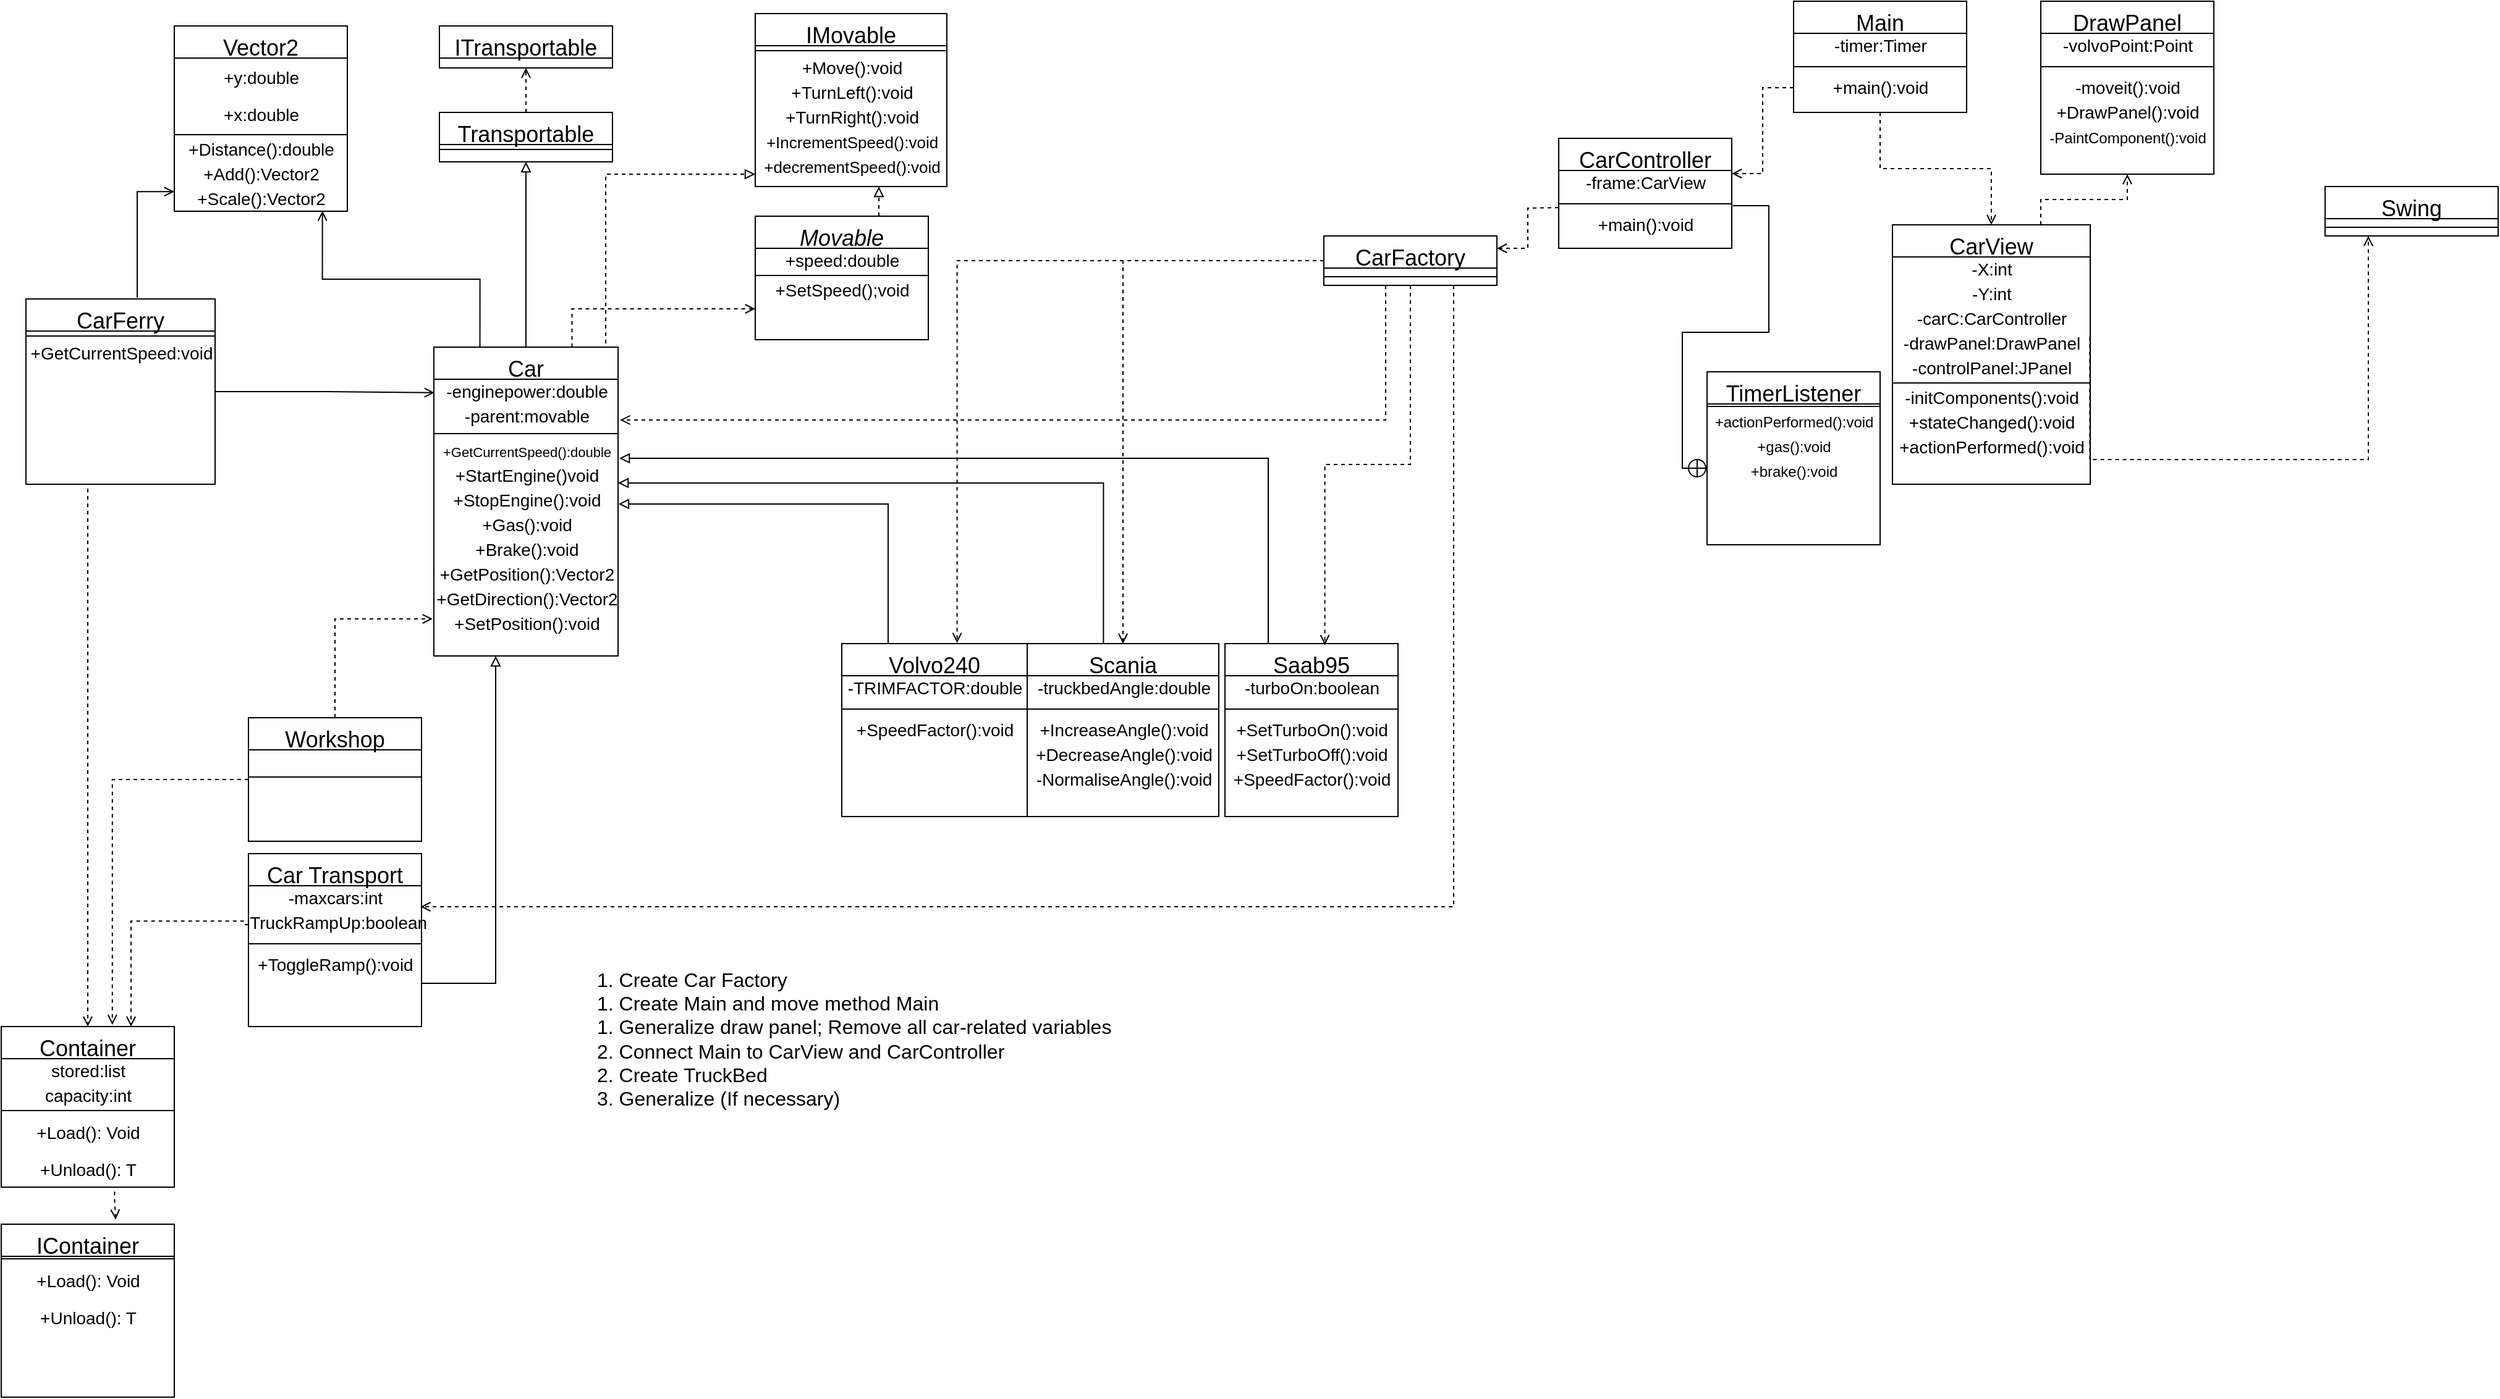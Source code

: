 <mxfile version="12.7.4" type="device"><diagram id="C5RBs43oDa-KdzZeNtuy" name="Page-1"><mxGraphModel dx="754" dy="358" grid="1" gridSize="10" guides="1" tooltips="1" connect="1" arrows="1" fold="1" page="1" pageScale="1" pageWidth="3300" pageHeight="4681" math="0" shadow="0"><root><mxCell id="WIyWlLk6GJQsqaUBKTNV-0"/><mxCell id="WIyWlLk6GJQsqaUBKTNV-1" parent="WIyWlLk6GJQsqaUBKTNV-0"/><mxCell id="zkfFHV4jXpPFQw0GAbJ--0" value="Movable" style="swimlane;fontStyle=2;align=center;verticalAlign=top;childLayout=stackLayout;horizontal=1;startSize=26;horizontalStack=0;resizeParent=1;resizeLast=0;collapsible=1;marginBottom=0;rounded=0;shadow=0;strokeWidth=1;fontSize=18;" parent="WIyWlLk6GJQsqaUBKTNV-1" vertex="1"><mxGeometry x="610" y="184" width="140" height="100" as="geometry"><mxRectangle x="230" y="140" width="160" height="26" as="alternateBounds"/></mxGeometry></mxCell><mxCell id="vnMeJ6JsLsxlOaiH42n4-138" value="+speed:double" style="text;html=1;align=center;verticalAlign=middle;resizable=0;points=[];autosize=1;fontSize=14;" parent="zkfFHV4jXpPFQw0GAbJ--0" vertex="1"><mxGeometry y="26" width="140" height="20" as="geometry"/></mxCell><mxCell id="zkfFHV4jXpPFQw0GAbJ--4" value="" style="line;html=1;strokeWidth=1;align=left;verticalAlign=middle;spacingTop=-1;spacingLeft=3;spacingRight=3;rotatable=0;labelPosition=right;points=[];portConstraint=eastwest;fontSize=18;" parent="zkfFHV4jXpPFQw0GAbJ--0" vertex="1"><mxGeometry y="46" width="140" height="4" as="geometry"/></mxCell><mxCell id="vnMeJ6JsLsxlOaiH42n4-137" value="+SetSpeed();void" style="text;html=1;align=center;verticalAlign=middle;resizable=0;points=[];autosize=1;fontSize=14;" parent="zkfFHV4jXpPFQw0GAbJ--0" vertex="1"><mxGeometry y="50" width="140" height="20" as="geometry"/></mxCell><mxCell id="vnMeJ6JsLsxlOaiH42n4-193" style="edgeStyle=orthogonalEdgeStyle;rounded=0;orthogonalLoop=1;jettySize=auto;html=1;exitX=0.5;exitY=0;exitDx=0;exitDy=0;entryX=0.5;entryY=1;entryDx=0;entryDy=0;shadow=0;endArrow=block;endFill=0;strokeWidth=1;fontSize=14;" parent="WIyWlLk6GJQsqaUBKTNV-1" source="vnMeJ6JsLsxlOaiH42n4-2" target="zkfFHV4jXpPFQw0GAbJ--13" edge="1"><mxGeometry relative="1" as="geometry"/></mxCell><mxCell id="zkfFHV4jXpPFQw0GAbJ--13" value="Transportable" style="swimlane;fontStyle=0;align=center;verticalAlign=top;childLayout=stackLayout;horizontal=1;startSize=26;horizontalStack=0;resizeParent=1;resizeLast=0;collapsible=1;marginBottom=0;rounded=0;shadow=0;strokeWidth=1;fontSize=18;" parent="WIyWlLk6GJQsqaUBKTNV-1" vertex="1"><mxGeometry x="354.5" y="100" width="140" height="40" as="geometry"><mxRectangle x="340" y="380" width="170" height="26" as="alternateBounds"/></mxGeometry></mxCell><mxCell id="zkfFHV4jXpPFQw0GAbJ--15" value="" style="line;html=1;strokeWidth=1;align=left;verticalAlign=middle;spacingTop=-1;spacingLeft=3;spacingRight=3;rotatable=0;labelPosition=right;points=[];portConstraint=eastwest;fontSize=18;" parent="zkfFHV4jXpPFQw0GAbJ--13" vertex="1"><mxGeometry y="26" width="140" height="8" as="geometry"/></mxCell><mxCell id="vnMeJ6JsLsxlOaiH42n4-218" style="edgeStyle=orthogonalEdgeStyle;rounded=0;orthogonalLoop=1;jettySize=auto;html=1;exitX=0.5;exitY=1;exitDx=0;exitDy=0;shadow=0;endArrow=open;endFill=0;strokeWidth=1;fontSize=14;dashed=1;startArrow=none;startFill=0;entryX=0.5;entryY=0;entryDx=0;entryDy=0;" parent="WIyWlLk6GJQsqaUBKTNV-1" source="vnMeJ6JsLsxlOaiH42n4-34" target="zkfFHV4jXpPFQw0GAbJ--17" edge="1"><mxGeometry relative="1" as="geometry"><mxPoint x="70.0" y="398.268" as="targetPoint"/><Array as="points"><mxPoint x="70" y="401"/></Array></mxGeometry></mxCell><mxCell id="vnMeJ6JsLsxlOaiH42n4-219" style="edgeStyle=orthogonalEdgeStyle;rounded=0;orthogonalLoop=1;jettySize=auto;html=1;exitX=0;exitY=0.5;exitDx=0;exitDy=0;shadow=0;dashed=1;startArrow=none;startFill=0;endArrow=open;endFill=0;strokeWidth=1;fontSize=14;entryX=0.642;entryY=-0.011;entryDx=0;entryDy=0;entryPerimeter=0;" parent="WIyWlLk6GJQsqaUBKTNV-1" source="vnMeJ6JsLsxlOaiH42n4-25" target="zkfFHV4jXpPFQw0GAbJ--17" edge="1"><mxGeometry relative="1" as="geometry"><mxPoint x="120" y="830" as="targetPoint"/><Array as="points"><mxPoint x="90" y="640"/></Array></mxGeometry></mxCell><mxCell id="vnMeJ6JsLsxlOaiH42n4-220" style="edgeStyle=orthogonalEdgeStyle;rounded=0;orthogonalLoop=1;jettySize=auto;html=1;exitX=-0.026;exitY=0.431;exitDx=0;exitDy=0;entryX=0.75;entryY=0;entryDx=0;entryDy=0;shadow=0;dashed=1;startArrow=none;startFill=0;endArrow=open;endFill=0;strokeWidth=1;fontSize=14;exitPerimeter=0;" parent="WIyWlLk6GJQsqaUBKTNV-1" source="vnMeJ6JsLsxlOaiH42n4-155" target="zkfFHV4jXpPFQw0GAbJ--17" edge="1"><mxGeometry relative="1" as="geometry"><Array as="points"><mxPoint x="105" y="755"/></Array></mxGeometry></mxCell><mxCell id="zkfFHV4jXpPFQw0GAbJ--17" value="Container" style="swimlane;fontStyle=0;align=center;verticalAlign=top;childLayout=stackLayout;horizontal=1;startSize=26;horizontalStack=0;resizeParent=1;resizeLast=0;collapsible=1;marginBottom=0;rounded=0;shadow=0;strokeWidth=1;fontSize=18;" parent="WIyWlLk6GJQsqaUBKTNV-1" vertex="1"><mxGeometry y="840" width="140" height="130" as="geometry"><mxRectangle x="550" y="140" width="160" height="26" as="alternateBounds"/></mxGeometry></mxCell><mxCell id="vnMeJ6JsLsxlOaiH42n4-140" value="stored:list" style="text;html=1;align=center;verticalAlign=middle;resizable=0;points=[];autosize=1;fontSize=14;" parent="zkfFHV4jXpPFQw0GAbJ--17" vertex="1"><mxGeometry y="26" width="140" height="20" as="geometry"/></mxCell><mxCell id="vnMeJ6JsLsxlOaiH42n4-141" value="capacity:int" style="text;html=1;align=center;verticalAlign=middle;resizable=0;points=[];autosize=1;fontSize=14;" parent="zkfFHV4jXpPFQw0GAbJ--17" vertex="1"><mxGeometry y="46" width="140" height="20" as="geometry"/></mxCell><mxCell id="zkfFHV4jXpPFQw0GAbJ--23" value="" style="line;html=1;strokeWidth=1;align=left;verticalAlign=middle;spacingTop=-1;spacingLeft=3;spacingRight=3;rotatable=0;labelPosition=right;points=[];portConstraint=eastwest;fontSize=18;" parent="zkfFHV4jXpPFQw0GAbJ--17" vertex="1"><mxGeometry y="66" width="140" height="4" as="geometry"/></mxCell><mxCell id="vnMeJ6JsLsxlOaiH42n4-113" value="&lt;span style=&quot;font-size: 14px&quot;&gt;+Load(): Void&lt;/span&gt;" style="text;html=1;align=center;verticalAlign=middle;resizable=0;points=[];autosize=1;fontSize=18;" parent="zkfFHV4jXpPFQw0GAbJ--17" vertex="1"><mxGeometry y="70" width="140" height="30" as="geometry"/></mxCell><mxCell id="vnMeJ6JsLsxlOaiH42n4-116" value="&lt;span style=&quot;font-size: 14px&quot;&gt;+Unload(): T&lt;/span&gt;" style="text;html=1;align=center;verticalAlign=middle;resizable=0;points=[];autosize=1;fontSize=18;" parent="zkfFHV4jXpPFQw0GAbJ--17" vertex="1"><mxGeometry y="100" width="140" height="30" as="geometry"/></mxCell><mxCell id="vnMeJ6JsLsxlOaiH42n4-2" value="Car" style="swimlane;fontStyle=0;align=center;verticalAlign=top;childLayout=stackLayout;horizontal=1;startSize=26;horizontalStack=0;resizeParent=1;resizeLast=0;collapsible=1;marginBottom=0;rounded=0;shadow=0;strokeWidth=1;fontSize=18;" parent="WIyWlLk6GJQsqaUBKTNV-1" vertex="1"><mxGeometry x="350" y="290" width="149" height="250" as="geometry"><mxRectangle x="340" y="380" width="170" height="26" as="alternateBounds"/></mxGeometry></mxCell><mxCell id="vnMeJ6JsLsxlOaiH42n4-144" value="-enginepower:double" style="text;html=1;align=center;verticalAlign=middle;resizable=0;points=[];autosize=1;fontSize=14;" parent="vnMeJ6JsLsxlOaiH42n4-2" vertex="1"><mxGeometry y="26" width="149" height="20" as="geometry"/></mxCell><mxCell id="vnMeJ6JsLsxlOaiH42n4-143" value="-parent:movable" style="text;html=1;align=center;verticalAlign=middle;resizable=0;points=[];autosize=1;fontSize=14;" parent="vnMeJ6JsLsxlOaiH42n4-2" vertex="1"><mxGeometry y="46" width="149" height="20" as="geometry"/></mxCell><mxCell id="vnMeJ6JsLsxlOaiH42n4-3" value="" style="line;html=1;strokeWidth=1;align=left;verticalAlign=middle;spacingTop=-1;spacingLeft=3;spacingRight=3;rotatable=0;labelPosition=right;points=[];portConstraint=eastwest;fontSize=18;" parent="vnMeJ6JsLsxlOaiH42n4-2" vertex="1"><mxGeometry y="66" width="149" height="8" as="geometry"/></mxCell><mxCell id="vnMeJ6JsLsxlOaiH42n4-145" value="&lt;font style=&quot;font-size: 11px&quot;&gt;+GetCurrentSpeed():double&lt;/font&gt;" style="text;html=1;align=center;verticalAlign=middle;resizable=0;points=[];autosize=1;fontSize=14;" parent="vnMeJ6JsLsxlOaiH42n4-2" vertex="1"><mxGeometry y="74" width="149" height="20" as="geometry"/></mxCell><mxCell id="vnMeJ6JsLsxlOaiH42n4-146" value="+StartEngine()void" style="text;html=1;align=center;verticalAlign=middle;resizable=0;points=[];autosize=1;fontSize=14;" parent="vnMeJ6JsLsxlOaiH42n4-2" vertex="1"><mxGeometry y="94" width="149" height="20" as="geometry"/></mxCell><mxCell id="vnMeJ6JsLsxlOaiH42n4-147" value="+StopEngine():void" style="text;html=1;align=center;verticalAlign=middle;resizable=0;points=[];autosize=1;fontSize=14;" parent="vnMeJ6JsLsxlOaiH42n4-2" vertex="1"><mxGeometry y="114" width="149" height="20" as="geometry"/></mxCell><mxCell id="vnMeJ6JsLsxlOaiH42n4-148" value="+Gas():void" style="text;html=1;align=center;verticalAlign=middle;resizable=0;points=[];autosize=1;fontSize=14;" parent="vnMeJ6JsLsxlOaiH42n4-2" vertex="1"><mxGeometry y="134" width="149" height="20" as="geometry"/></mxCell><mxCell id="vnMeJ6JsLsxlOaiH42n4-149" value="+Brake():void" style="text;html=1;align=center;verticalAlign=middle;resizable=0;points=[];autosize=1;fontSize=14;" parent="vnMeJ6JsLsxlOaiH42n4-2" vertex="1"><mxGeometry y="154" width="149" height="20" as="geometry"/></mxCell><mxCell id="vnMeJ6JsLsxlOaiH42n4-151" value="+GetPosition():Vector2" style="text;html=1;align=center;verticalAlign=middle;resizable=0;points=[];autosize=1;fontSize=14;" parent="vnMeJ6JsLsxlOaiH42n4-2" vertex="1"><mxGeometry y="174" width="149" height="20" as="geometry"/></mxCell><mxCell id="vnMeJ6JsLsxlOaiH42n4-152" value="+GetDirection():Vector2" style="text;html=1;align=center;verticalAlign=middle;resizable=0;points=[];autosize=1;fontSize=14;" parent="vnMeJ6JsLsxlOaiH42n4-2" vertex="1"><mxGeometry y="194" width="149" height="20" as="geometry"/></mxCell><mxCell id="vnMeJ6JsLsxlOaiH42n4-153" value="+SetPosition():void" style="text;html=1;align=center;verticalAlign=middle;resizable=0;points=[];autosize=1;fontSize=14;" parent="vnMeJ6JsLsxlOaiH42n4-2" vertex="1"><mxGeometry y="214" width="149" height="20" as="geometry"/></mxCell><mxCell id="vnMeJ6JsLsxlOaiH42n4-192" style="edgeStyle=orthogonalEdgeStyle;rounded=0;orthogonalLoop=1;jettySize=auto;html=1;exitX=0.5;exitY=0;exitDx=0;exitDy=0;entryX=0.5;entryY=1;entryDx=0;entryDy=0;shadow=0;endArrow=open;endFill=0;strokeWidth=1;fontSize=14;dashed=1;" parent="WIyWlLk6GJQsqaUBKTNV-1" source="zkfFHV4jXpPFQw0GAbJ--13" target="vnMeJ6JsLsxlOaiH42n4-7" edge="1"><mxGeometry relative="1" as="geometry"/></mxCell><mxCell id="vnMeJ6JsLsxlOaiH42n4-7" value="ITransportable" style="swimlane;fontStyle=0;align=center;verticalAlign=top;childLayout=stackLayout;horizontal=1;startSize=26;horizontalStack=0;resizeParent=1;resizeLast=0;collapsible=1;marginBottom=0;rounded=0;shadow=0;strokeWidth=1;fontSize=18;" parent="WIyWlLk6GJQsqaUBKTNV-1" vertex="1"><mxGeometry x="354.5" y="30" width="140" height="34" as="geometry"><mxRectangle x="340" y="380" width="170" height="26" as="alternateBounds"/></mxGeometry></mxCell><mxCell id="vnMeJ6JsLsxlOaiH42n4-217" style="edgeStyle=orthogonalEdgeStyle;rounded=0;orthogonalLoop=1;jettySize=auto;html=1;exitX=0.655;exitY=1.122;exitDx=0;exitDy=0;entryX=0.661;entryY=-0.027;entryDx=0;entryDy=0;entryPerimeter=0;shadow=0;endArrow=open;endFill=0;strokeWidth=1;fontSize=14;dashed=1;exitPerimeter=0;" parent="WIyWlLk6GJQsqaUBKTNV-1" source="vnMeJ6JsLsxlOaiH42n4-116" target="vnMeJ6JsLsxlOaiH42n4-9" edge="1"><mxGeometry relative="1" as="geometry"><Array as="points"><mxPoint x="92" y="980"/><mxPoint x="93" y="980"/></Array></mxGeometry></mxCell><mxCell id="vnMeJ6JsLsxlOaiH42n4-9" value="IContainer" style="swimlane;fontStyle=0;align=center;verticalAlign=top;childLayout=stackLayout;horizontal=1;startSize=26;horizontalStack=0;resizeParent=1;resizeLast=0;collapsible=1;marginBottom=0;rounded=0;shadow=0;strokeWidth=1;fontSize=18;" parent="WIyWlLk6GJQsqaUBKTNV-1" vertex="1"><mxGeometry y="1000" width="140" height="140" as="geometry"><mxRectangle x="340" y="380" width="170" height="26" as="alternateBounds"/></mxGeometry></mxCell><mxCell id="vnMeJ6JsLsxlOaiH42n4-10" value="" style="line;html=1;strokeWidth=1;align=left;verticalAlign=middle;spacingTop=-1;spacingLeft=3;spacingRight=3;rotatable=0;labelPosition=right;points=[];portConstraint=eastwest;fontSize=18;" parent="vnMeJ6JsLsxlOaiH42n4-9" vertex="1"><mxGeometry y="26" width="140" height="4" as="geometry"/></mxCell><mxCell id="vnMeJ6JsLsxlOaiH42n4-109" value="&lt;font style=&quot;font-size: 14px&quot;&gt;+Load(): Void&lt;/font&gt;" style="text;html=1;align=center;verticalAlign=middle;resizable=0;points=[];autosize=1;fontSize=18;" parent="vnMeJ6JsLsxlOaiH42n4-9" vertex="1"><mxGeometry y="30" width="140" height="30" as="geometry"/></mxCell><mxCell id="vnMeJ6JsLsxlOaiH42n4-110" value="&lt;font style=&quot;font-size: 14px&quot;&gt;+Unload(): T&lt;/font&gt;" style="text;html=1;align=center;verticalAlign=middle;resizable=0;points=[];autosize=1;fontSize=18;" parent="vnMeJ6JsLsxlOaiH42n4-9" vertex="1"><mxGeometry y="60" width="140" height="30" as="geometry"/></mxCell><mxCell id="vnMeJ6JsLsxlOaiH42n4-230" style="edgeStyle=orthogonalEdgeStyle;rounded=0;orthogonalLoop=1;jettySize=auto;html=1;shadow=0;dashed=1;startArrow=none;startFill=0;endArrow=block;endFill=0;strokeWidth=1;fontSize=14;" parent="WIyWlLk6GJQsqaUBKTNV-1" edge="1"><mxGeometry relative="1" as="geometry"><mxPoint x="710" y="184" as="sourcePoint"/><mxPoint x="710" y="160" as="targetPoint"/><Array as="points"><mxPoint x="710" y="184"/></Array></mxGeometry></mxCell><mxCell id="vnMeJ6JsLsxlOaiH42n4-11" value="IMovable" style="swimlane;fontStyle=0;align=center;verticalAlign=top;childLayout=stackLayout;horizontal=1;startSize=26;horizontalStack=0;resizeParent=1;resizeLast=0;collapsible=1;marginBottom=0;rounded=0;shadow=0;strokeWidth=1;fontSize=18;" parent="WIyWlLk6GJQsqaUBKTNV-1" vertex="1"><mxGeometry x="610" y="20" width="155" height="140" as="geometry"><mxRectangle x="340" y="380" width="170" height="26" as="alternateBounds"/></mxGeometry></mxCell><mxCell id="vnMeJ6JsLsxlOaiH42n4-12" value="" style="line;html=1;strokeWidth=1;align=left;verticalAlign=middle;spacingTop=-1;spacingLeft=3;spacingRight=3;rotatable=0;labelPosition=right;points=[];portConstraint=eastwest;fontSize=18;" parent="vnMeJ6JsLsxlOaiH42n4-11" vertex="1"><mxGeometry y="26" width="155" height="8" as="geometry"/></mxCell><mxCell id="vnMeJ6JsLsxlOaiH42n4-132" value="+Move():void" style="text;html=1;align=center;verticalAlign=middle;resizable=0;points=[];autosize=1;fontSize=14;" parent="vnMeJ6JsLsxlOaiH42n4-11" vertex="1"><mxGeometry y="34" width="155" height="20" as="geometry"/></mxCell><mxCell id="vnMeJ6JsLsxlOaiH42n4-133" value="+TurnLeft():void" style="text;html=1;align=center;verticalAlign=middle;resizable=0;points=[];autosize=1;fontSize=14;" parent="vnMeJ6JsLsxlOaiH42n4-11" vertex="1"><mxGeometry y="54" width="155" height="20" as="geometry"/></mxCell><mxCell id="vnMeJ6JsLsxlOaiH42n4-134" value="+TurnRight():void" style="text;html=1;align=center;verticalAlign=middle;resizable=0;points=[];autosize=1;fontSize=14;" parent="vnMeJ6JsLsxlOaiH42n4-11" vertex="1"><mxGeometry y="74" width="155" height="20" as="geometry"/></mxCell><mxCell id="vnMeJ6JsLsxlOaiH42n4-136" value="&lt;font style=&quot;font-size: 13px&quot;&gt;+IncrementSpeed():void&lt;/font&gt;" style="text;html=1;align=center;verticalAlign=middle;resizable=0;points=[];autosize=1;fontSize=14;" parent="vnMeJ6JsLsxlOaiH42n4-11" vertex="1"><mxGeometry y="94" width="155" height="20" as="geometry"/></mxCell><mxCell id="vnMeJ6JsLsxlOaiH42n4-135" value="&lt;font style=&quot;font-size: 13px&quot;&gt;+decrementSpeed():void&lt;/font&gt;" style="text;html=1;align=center;verticalAlign=middle;resizable=0;points=[];autosize=1;fontSize=14;" parent="vnMeJ6JsLsxlOaiH42n4-11" vertex="1"><mxGeometry y="114" width="155" height="20" as="geometry"/></mxCell><mxCell id="vnMeJ6JsLsxlOaiH42n4-18" value="Car Transport" style="swimlane;fontStyle=0;align=center;verticalAlign=top;childLayout=stackLayout;horizontal=1;startSize=26;horizontalStack=0;resizeParent=1;resizeLast=0;collapsible=1;marginBottom=0;rounded=0;shadow=0;strokeWidth=1;fontSize=18;" parent="WIyWlLk6GJQsqaUBKTNV-1" vertex="1"><mxGeometry x="200" y="700" width="140" height="140" as="geometry"><mxRectangle x="550" y="140" width="160" height="26" as="alternateBounds"/></mxGeometry></mxCell><mxCell id="vnMeJ6JsLsxlOaiH42n4-154" value="-maxcars:int" style="text;html=1;align=center;verticalAlign=middle;resizable=0;points=[];autosize=1;fontSize=14;" parent="vnMeJ6JsLsxlOaiH42n4-18" vertex="1"><mxGeometry y="26" width="140" height="20" as="geometry"/></mxCell><mxCell id="vnMeJ6JsLsxlOaiH42n4-155" value="-TruckRampUp:boolean" style="text;html=1;align=center;verticalAlign=middle;resizable=0;points=[];autosize=1;fontSize=14;" parent="vnMeJ6JsLsxlOaiH42n4-18" vertex="1"><mxGeometry y="46" width="140" height="20" as="geometry"/></mxCell><mxCell id="vnMeJ6JsLsxlOaiH42n4-19" value="" style="line;html=1;strokeWidth=1;align=left;verticalAlign=middle;spacingTop=-1;spacingLeft=3;spacingRight=3;rotatable=0;labelPosition=right;points=[];portConstraint=eastwest;fontSize=18;" parent="vnMeJ6JsLsxlOaiH42n4-18" vertex="1"><mxGeometry y="66" width="140" height="14" as="geometry"/></mxCell><mxCell id="vnMeJ6JsLsxlOaiH42n4-156" value="+ToggleRamp():void" style="text;html=1;align=center;verticalAlign=middle;resizable=0;points=[];autosize=1;fontSize=14;" parent="vnMeJ6JsLsxlOaiH42n4-18" vertex="1"><mxGeometry y="80" width="140" height="20" as="geometry"/></mxCell><mxCell id="vnMeJ6JsLsxlOaiH42n4-25" value="Workshop" style="swimlane;fontStyle=0;align=center;verticalAlign=top;childLayout=stackLayout;horizontal=1;startSize=26;horizontalStack=0;resizeParent=1;resizeLast=0;collapsible=1;marginBottom=0;rounded=0;shadow=0;strokeWidth=1;fontSize=18;" parent="WIyWlLk6GJQsqaUBKTNV-1" vertex="1"><mxGeometry x="200" y="590" width="140" height="100" as="geometry"><mxRectangle x="550" y="140" width="160" height="26" as="alternateBounds"/></mxGeometry></mxCell><mxCell id="vnMeJ6JsLsxlOaiH42n4-26" value="" style="line;html=1;strokeWidth=1;align=left;verticalAlign=middle;spacingTop=-1;spacingLeft=3;spacingRight=3;rotatable=0;labelPosition=right;points=[];portConstraint=eastwest;fontSize=18;" parent="vnMeJ6JsLsxlOaiH42n4-25" vertex="1"><mxGeometry y="26" width="140" height="44" as="geometry"/></mxCell><mxCell id="vnMeJ6JsLsxlOaiH42n4-34" value="CarFerry" style="swimlane;fontStyle=0;align=center;verticalAlign=top;childLayout=stackLayout;horizontal=1;startSize=26;horizontalStack=0;resizeParent=1;resizeLast=0;collapsible=1;marginBottom=0;rounded=0;shadow=0;strokeWidth=1;fontSize=18;" parent="WIyWlLk6GJQsqaUBKTNV-1" vertex="1"><mxGeometry x="20" y="251" width="153" height="150" as="geometry"><mxRectangle x="340" y="380" width="170" height="26" as="alternateBounds"/></mxGeometry></mxCell><mxCell id="vnMeJ6JsLsxlOaiH42n4-35" value="" style="line;html=1;strokeWidth=1;align=left;verticalAlign=middle;spacingTop=-1;spacingLeft=3;spacingRight=3;rotatable=0;labelPosition=right;points=[];portConstraint=eastwest;fontSize=18;" parent="vnMeJ6JsLsxlOaiH42n4-34" vertex="1"><mxGeometry y="26" width="153" height="8" as="geometry"/></mxCell><mxCell id="vnMeJ6JsLsxlOaiH42n4-142" value="+GetCurrentSpeed:void" style="text;html=1;align=center;verticalAlign=middle;resizable=0;points=[];autosize=1;fontSize=14;" parent="vnMeJ6JsLsxlOaiH42n4-34" vertex="1"><mxGeometry y="34" width="153" height="20" as="geometry"/></mxCell><mxCell id="vnMeJ6JsLsxlOaiH42n4-46" value="Vector2" style="swimlane;fontStyle=0;align=center;verticalAlign=top;childLayout=stackLayout;horizontal=1;startSize=26;horizontalStack=0;resizeParent=1;resizeLast=0;collapsible=1;marginBottom=0;rounded=0;shadow=0;strokeWidth=1;fontSize=18;" parent="WIyWlLk6GJQsqaUBKTNV-1" vertex="1"><mxGeometry x="140" y="30" width="140" height="150" as="geometry"><mxRectangle x="550" y="140" width="160" height="26" as="alternateBounds"/></mxGeometry></mxCell><mxCell id="vnMeJ6JsLsxlOaiH42n4-118" value="&lt;font style=&quot;font-size: 14px ; line-height: 100%&quot;&gt;+y:double&lt;/font&gt;" style="text;html=1;align=center;verticalAlign=middle;resizable=0;points=[];autosize=1;fontSize=18;" parent="vnMeJ6JsLsxlOaiH42n4-46" vertex="1"><mxGeometry y="26" width="140" height="30" as="geometry"/></mxCell><mxCell id="vnMeJ6JsLsxlOaiH42n4-117" value="&lt;font style=&quot;font-size: 14px&quot;&gt;+x:double&lt;/font&gt;" style="text;html=1;align=center;verticalAlign=middle;resizable=0;points=[];autosize=1;fontSize=18;" parent="vnMeJ6JsLsxlOaiH42n4-46" vertex="1"><mxGeometry y="56" width="140" height="30" as="geometry"/></mxCell><mxCell id="vnMeJ6JsLsxlOaiH42n4-47" value="" style="line;html=1;strokeWidth=1;align=left;verticalAlign=middle;spacingTop=-1;spacingLeft=3;spacingRight=3;rotatable=0;labelPosition=right;points=[];portConstraint=eastwest;fontSize=18;" parent="vnMeJ6JsLsxlOaiH42n4-46" vertex="1"><mxGeometry y="86" width="140" height="4" as="geometry"/></mxCell><mxCell id="vnMeJ6JsLsxlOaiH42n4-119" value="&lt;font style=&quot;font-size: 14px&quot;&gt;+Distance():double&lt;/font&gt;" style="text;html=1;align=center;verticalAlign=middle;resizable=0;points=[];autosize=1;fontSize=14;" parent="vnMeJ6JsLsxlOaiH42n4-46" vertex="1"><mxGeometry y="90" width="140" height="20" as="geometry"/></mxCell><mxCell id="vnMeJ6JsLsxlOaiH42n4-130" value="+Add():Vector2" style="text;html=1;align=center;verticalAlign=middle;resizable=0;points=[];autosize=1;fontSize=14;" parent="vnMeJ6JsLsxlOaiH42n4-46" vertex="1"><mxGeometry y="110" width="140" height="20" as="geometry"/></mxCell><mxCell id="vnMeJ6JsLsxlOaiH42n4-131" value="+Scale():Vector2" style="text;html=1;align=center;verticalAlign=middle;resizable=0;points=[];autosize=1;fontSize=14;" parent="vnMeJ6JsLsxlOaiH42n4-46" vertex="1"><mxGeometry y="130" width="140" height="20" as="geometry"/></mxCell><mxCell id="vnMeJ6JsLsxlOaiH42n4-51" value="Scania" style="swimlane;fontStyle=0;align=center;verticalAlign=top;childLayout=stackLayout;horizontal=1;startSize=26;horizontalStack=0;resizeParent=1;resizeLast=0;collapsible=1;marginBottom=0;rounded=0;shadow=0;strokeWidth=1;fontSize=18;" parent="WIyWlLk6GJQsqaUBKTNV-1" vertex="1"><mxGeometry x="830" y="530" width="155" height="140" as="geometry"><mxRectangle x="550" y="140" width="160" height="26" as="alternateBounds"/></mxGeometry></mxCell><mxCell id="vnMeJ6JsLsxlOaiH42n4-157" value="-truckbedAngle:double" style="text;html=1;align=center;verticalAlign=middle;resizable=0;points=[];autosize=1;fontSize=14;" parent="vnMeJ6JsLsxlOaiH42n4-51" vertex="1"><mxGeometry y="26" width="155" height="20" as="geometry"/></mxCell><mxCell id="vnMeJ6JsLsxlOaiH42n4-52" value="" style="line;html=1;strokeWidth=1;align=left;verticalAlign=middle;spacingTop=-1;spacingLeft=3;spacingRight=3;rotatable=0;labelPosition=right;points=[];portConstraint=eastwest;fontSize=18;" parent="vnMeJ6JsLsxlOaiH42n4-51" vertex="1"><mxGeometry y="46" width="155" height="14" as="geometry"/></mxCell><mxCell id="vnMeJ6JsLsxlOaiH42n4-158" value="+IncreaseAngle():void" style="text;html=1;align=center;verticalAlign=middle;resizable=0;points=[];autosize=1;fontSize=14;" parent="vnMeJ6JsLsxlOaiH42n4-51" vertex="1"><mxGeometry y="60" width="155" height="20" as="geometry"/></mxCell><mxCell id="vnMeJ6JsLsxlOaiH42n4-159" value="+DecreaseAngle():void" style="text;html=1;align=center;verticalAlign=middle;resizable=0;points=[];autosize=1;fontSize=14;" parent="vnMeJ6JsLsxlOaiH42n4-51" vertex="1"><mxGeometry y="80" width="155" height="20" as="geometry"/></mxCell><mxCell id="vnMeJ6JsLsxlOaiH42n4-161" value="-NormaliseAngle():void" style="text;html=1;align=center;verticalAlign=middle;resizable=0;points=[];autosize=1;fontSize=14;" parent="vnMeJ6JsLsxlOaiH42n4-51" vertex="1"><mxGeometry y="100" width="155" height="20" as="geometry"/></mxCell><mxCell id="vnMeJ6JsLsxlOaiH42n4-53" value="Saab95" style="swimlane;fontStyle=0;align=center;verticalAlign=top;childLayout=stackLayout;horizontal=1;startSize=26;horizontalStack=0;resizeParent=1;resizeLast=0;collapsible=1;marginBottom=0;rounded=0;shadow=0;strokeWidth=1;fontSize=18;" parent="WIyWlLk6GJQsqaUBKTNV-1" vertex="1"><mxGeometry x="990" y="530" width="140" height="140" as="geometry"><mxRectangle x="550" y="140" width="160" height="26" as="alternateBounds"/></mxGeometry></mxCell><mxCell id="vnMeJ6JsLsxlOaiH42n4-164" value="-turboOn:boolean" style="text;html=1;align=center;verticalAlign=middle;resizable=0;points=[];autosize=1;fontSize=14;" parent="vnMeJ6JsLsxlOaiH42n4-53" vertex="1"><mxGeometry y="26" width="140" height="20" as="geometry"/></mxCell><mxCell id="vnMeJ6JsLsxlOaiH42n4-54" value="" style="line;html=1;strokeWidth=1;align=left;verticalAlign=middle;spacingTop=-1;spacingLeft=3;spacingRight=3;rotatable=0;labelPosition=right;points=[];portConstraint=eastwest;fontSize=18;" parent="vnMeJ6JsLsxlOaiH42n4-53" vertex="1"><mxGeometry y="46" width="140" height="14" as="geometry"/></mxCell><mxCell id="vnMeJ6JsLsxlOaiH42n4-168" value="+SetTurboOn():void" style="text;html=1;align=center;verticalAlign=middle;resizable=0;points=[];autosize=1;fontSize=14;" parent="vnMeJ6JsLsxlOaiH42n4-53" vertex="1"><mxGeometry y="60" width="140" height="20" as="geometry"/></mxCell><mxCell id="vnMeJ6JsLsxlOaiH42n4-165" value="+SetTurboOff():void" style="text;html=1;align=center;verticalAlign=middle;resizable=0;points=[];autosize=1;fontSize=14;" parent="vnMeJ6JsLsxlOaiH42n4-53" vertex="1"><mxGeometry y="80" width="140" height="20" as="geometry"/></mxCell><mxCell id="vnMeJ6JsLsxlOaiH42n4-169" value="+SpeedFactor():void" style="text;html=1;align=center;verticalAlign=middle;resizable=0;points=[];autosize=1;fontSize=14;" parent="vnMeJ6JsLsxlOaiH42n4-53" vertex="1"><mxGeometry y="100" width="140" height="20" as="geometry"/></mxCell><mxCell id="vnMeJ6JsLsxlOaiH42n4-58" value="Volvo240" style="swimlane;fontStyle=0;align=center;verticalAlign=top;childLayout=stackLayout;horizontal=1;startSize=26;horizontalStack=0;resizeParent=1;resizeLast=0;collapsible=1;marginBottom=0;rounded=0;shadow=0;strokeWidth=1;fontSize=18;" parent="WIyWlLk6GJQsqaUBKTNV-1" vertex="1"><mxGeometry x="680" y="530" width="150" height="140" as="geometry"><mxRectangle x="550" y="140" width="160" height="26" as="alternateBounds"/></mxGeometry></mxCell><mxCell id="vnMeJ6JsLsxlOaiH42n4-162" value="-TRIMFACTOR:double" style="text;html=1;align=center;verticalAlign=middle;resizable=0;points=[];autosize=1;fontSize=14;" parent="vnMeJ6JsLsxlOaiH42n4-58" vertex="1"><mxGeometry y="26" width="150" height="20" as="geometry"/></mxCell><mxCell id="vnMeJ6JsLsxlOaiH42n4-59" value="" style="line;html=1;strokeWidth=1;align=left;verticalAlign=middle;spacingTop=-1;spacingLeft=3;spacingRight=3;rotatable=0;labelPosition=right;points=[];portConstraint=eastwest;fontSize=18;" parent="vnMeJ6JsLsxlOaiH42n4-58" vertex="1"><mxGeometry y="46" width="150" height="14" as="geometry"/></mxCell><mxCell id="vnMeJ6JsLsxlOaiH42n4-163" value="+SpeedFactor():void" style="text;html=1;align=center;verticalAlign=middle;resizable=0;points=[];autosize=1;fontSize=14;" parent="vnMeJ6JsLsxlOaiH42n4-58" vertex="1"><mxGeometry y="60" width="150" height="20" as="geometry"/></mxCell><mxCell id="vnMeJ6JsLsxlOaiH42n4-68" value="CarView" style="swimlane;fontStyle=0;align=center;verticalAlign=top;childLayout=stackLayout;horizontal=1;startSize=26;horizontalStack=0;resizeParent=1;resizeLast=0;collapsible=1;marginBottom=0;rounded=0;shadow=0;strokeWidth=1;fontSize=18;" parent="WIyWlLk6GJQsqaUBKTNV-1" vertex="1"><mxGeometry x="1530" y="191" width="160" height="210" as="geometry"><mxRectangle x="1530" y="191" width="160" height="26" as="alternateBounds"/></mxGeometry></mxCell><mxCell id="vnMeJ6JsLsxlOaiH42n4-170" value="-X:int" style="text;html=1;align=center;verticalAlign=middle;resizable=0;points=[];autosize=1;fontSize=14;" parent="vnMeJ6JsLsxlOaiH42n4-68" vertex="1"><mxGeometry y="26" width="160" height="20" as="geometry"/></mxCell><mxCell id="vnMeJ6JsLsxlOaiH42n4-171" value="-Y:int" style="text;html=1;align=center;verticalAlign=middle;resizable=0;points=[];autosize=1;fontSize=14;" parent="vnMeJ6JsLsxlOaiH42n4-68" vertex="1"><mxGeometry y="46" width="160" height="20" as="geometry"/></mxCell><mxCell id="vnMeJ6JsLsxlOaiH42n4-172" value="-carC:CarController" style="text;html=1;align=center;verticalAlign=middle;resizable=0;points=[];autosize=1;fontSize=14;" parent="vnMeJ6JsLsxlOaiH42n4-68" vertex="1"><mxGeometry y="66" width="160" height="20" as="geometry"/></mxCell><mxCell id="vnMeJ6JsLsxlOaiH42n4-260" value="-drawPanel:DrawPanel" style="text;html=1;align=center;verticalAlign=middle;resizable=0;points=[];autosize=1;fontSize=14;" parent="vnMeJ6JsLsxlOaiH42n4-68" vertex="1"><mxGeometry y="86" width="160" height="20" as="geometry"/></mxCell><mxCell id="vnMeJ6JsLsxlOaiH42n4-174" value="-controlPanel:JPanel" style="text;html=1;align=center;verticalAlign=middle;resizable=0;points=[];autosize=1;fontSize=14;" parent="vnMeJ6JsLsxlOaiH42n4-68" vertex="1"><mxGeometry y="106" width="160" height="20" as="geometry"/></mxCell><mxCell id="vnMeJ6JsLsxlOaiH42n4-69" value="" style="line;html=1;strokeWidth=1;align=left;verticalAlign=middle;spacingTop=-1;spacingLeft=3;spacingRight=3;rotatable=0;labelPosition=right;points=[];portConstraint=eastwest;fontSize=18;" parent="vnMeJ6JsLsxlOaiH42n4-68" vertex="1"><mxGeometry y="126" width="160" height="4" as="geometry"/></mxCell><mxCell id="vnMeJ6JsLsxlOaiH42n4-175" value="-initComponents():void" style="text;html=1;align=center;verticalAlign=middle;resizable=0;points=[];autosize=1;fontSize=14;" parent="vnMeJ6JsLsxlOaiH42n4-68" vertex="1"><mxGeometry y="130" width="160" height="20" as="geometry"/></mxCell><mxCell id="vnMeJ6JsLsxlOaiH42n4-176" value="+stateChanged():void" style="text;html=1;align=center;verticalAlign=middle;resizable=0;points=[];autosize=1;fontSize=14;" parent="vnMeJ6JsLsxlOaiH42n4-68" vertex="1"><mxGeometry y="150" width="160" height="20" as="geometry"/></mxCell><mxCell id="vnMeJ6JsLsxlOaiH42n4-177" value="+actionPerformed():void" style="text;html=1;align=center;verticalAlign=middle;resizable=0;points=[];autosize=1;fontSize=14;" parent="vnMeJ6JsLsxlOaiH42n4-68" vertex="1"><mxGeometry y="170" width="160" height="20" as="geometry"/></mxCell><mxCell id="vnMeJ6JsLsxlOaiH42n4-255" style="edgeStyle=elbowEdgeStyle;rounded=0;orthogonalLoop=1;jettySize=auto;elbow=vertical;html=1;entryX=0.5;entryY=1;entryDx=0;entryDy=0;shadow=0;dashed=1;startArrow=none;startFill=0;endArrow=open;endFill=0;strokeWidth=1;fontSize=14;exitX=0.75;exitY=0;exitDx=0;exitDy=0;" parent="WIyWlLk6GJQsqaUBKTNV-1" source="vnMeJ6JsLsxlOaiH42n4-68" target="vnMeJ6JsLsxlOaiH42n4-70" edge="1"><mxGeometry relative="1" as="geometry"><mxPoint x="1490" y="271" as="sourcePoint"/></mxGeometry></mxCell><mxCell id="vnMeJ6JsLsxlOaiH42n4-70" value="DrawPanel" style="swimlane;fontStyle=0;align=center;verticalAlign=top;childLayout=stackLayout;horizontal=1;startSize=26;horizontalStack=0;resizeParent=1;resizeLast=0;collapsible=1;marginBottom=0;rounded=0;shadow=0;strokeWidth=1;fontSize=18;" parent="WIyWlLk6GJQsqaUBKTNV-1" vertex="1"><mxGeometry x="1650" y="10" width="140" height="140" as="geometry"><mxRectangle x="550" y="140" width="160" height="26" as="alternateBounds"/></mxGeometry></mxCell><mxCell id="vnMeJ6JsLsxlOaiH42n4-178" value="-volvoPoint:Point" style="text;html=1;align=center;verticalAlign=middle;resizable=0;points=[];autosize=1;fontSize=14;" parent="vnMeJ6JsLsxlOaiH42n4-70" vertex="1"><mxGeometry y="26" width="140" height="20" as="geometry"/></mxCell><mxCell id="vnMeJ6JsLsxlOaiH42n4-71" value="" style="line;html=1;strokeWidth=1;align=left;verticalAlign=middle;spacingTop=-1;spacingLeft=3;spacingRight=3;rotatable=0;labelPosition=right;points=[];portConstraint=eastwest;fontSize=18;" parent="vnMeJ6JsLsxlOaiH42n4-70" vertex="1"><mxGeometry y="46" width="140" height="14" as="geometry"/></mxCell><mxCell id="vnMeJ6JsLsxlOaiH42n4-179" value="-moveit():void" style="text;html=1;align=center;verticalAlign=middle;resizable=0;points=[];autosize=1;fontSize=14;" parent="vnMeJ6JsLsxlOaiH42n4-70" vertex="1"><mxGeometry y="60" width="140" height="20" as="geometry"/></mxCell><mxCell id="vnMeJ6JsLsxlOaiH42n4-180" value="+DrawPanel():void" style="text;html=1;align=center;verticalAlign=middle;resizable=0;points=[];autosize=1;fontSize=14;" parent="vnMeJ6JsLsxlOaiH42n4-70" vertex="1"><mxGeometry y="80" width="140" height="20" as="geometry"/></mxCell><mxCell id="vnMeJ6JsLsxlOaiH42n4-181" value="&lt;font style=&quot;font-size: 12px&quot;&gt;-PaintComponent():void&lt;/font&gt;" style="text;html=1;align=center;verticalAlign=middle;resizable=0;points=[];autosize=1;fontSize=14;" parent="vnMeJ6JsLsxlOaiH42n4-70" vertex="1"><mxGeometry y="100" width="140" height="20" as="geometry"/></mxCell><mxCell id="Z-YwOsQtJKoA2XZd8UxW-38" style="edgeStyle=orthogonalEdgeStyle;rounded=0;orthogonalLoop=1;jettySize=auto;html=1;entryX=0.577;entryY=0.008;entryDx=0;entryDy=0;entryPerimeter=0;dashed=1;endArrow=open;endFill=0;" edge="1" parent="WIyWlLk6GJQsqaUBKTNV-1" source="vnMeJ6JsLsxlOaiH42n4-72" target="vnMeJ6JsLsxlOaiH42n4-53"><mxGeometry relative="1" as="geometry"/></mxCell><mxCell id="Z-YwOsQtJKoA2XZd8UxW-39" style="edgeStyle=orthogonalEdgeStyle;rounded=0;orthogonalLoop=1;jettySize=auto;html=1;entryX=0.5;entryY=0;entryDx=0;entryDy=0;dashed=1;endArrow=open;endFill=0;" edge="1" parent="WIyWlLk6GJQsqaUBKTNV-1" source="vnMeJ6JsLsxlOaiH42n4-72" target="vnMeJ6JsLsxlOaiH42n4-51"><mxGeometry relative="1" as="geometry"/></mxCell><mxCell id="Z-YwOsQtJKoA2XZd8UxW-40" style="edgeStyle=orthogonalEdgeStyle;rounded=0;orthogonalLoop=1;jettySize=auto;html=1;entryX=0.622;entryY=-0.004;entryDx=0;entryDy=0;entryPerimeter=0;dashed=1;endArrow=open;endFill=0;" edge="1" parent="WIyWlLk6GJQsqaUBKTNV-1" source="vnMeJ6JsLsxlOaiH42n4-72" target="vnMeJ6JsLsxlOaiH42n4-58"><mxGeometry relative="1" as="geometry"/></mxCell><mxCell id="vnMeJ6JsLsxlOaiH42n4-72" value="CarFactory" style="swimlane;fontStyle=0;align=center;verticalAlign=top;childLayout=stackLayout;horizontal=1;startSize=26;horizontalStack=0;resizeParent=1;resizeLast=0;collapsible=1;marginBottom=0;rounded=0;shadow=0;strokeWidth=1;fontSize=18;" parent="WIyWlLk6GJQsqaUBKTNV-1" vertex="1"><mxGeometry x="1070" y="200" width="140" height="40" as="geometry"><mxRectangle x="550" y="140" width="160" height="26" as="alternateBounds"/></mxGeometry></mxCell><mxCell id="vnMeJ6JsLsxlOaiH42n4-73" value="" style="line;html=1;strokeWidth=1;align=left;verticalAlign=middle;spacingTop=-1;spacingLeft=3;spacingRight=3;rotatable=0;labelPosition=right;points=[];portConstraint=eastwest;fontSize=18;" parent="vnMeJ6JsLsxlOaiH42n4-72" vertex="1"><mxGeometry y="26" width="140" height="14" as="geometry"/></mxCell><mxCell id="vnMeJ6JsLsxlOaiH42n4-78" value="Swing" style="swimlane;fontStyle=0;align=center;verticalAlign=top;childLayout=stackLayout;horizontal=1;startSize=26;horizontalStack=0;resizeParent=1;resizeLast=0;collapsible=1;marginBottom=0;rounded=0;shadow=0;strokeWidth=1;fontSize=18;" parent="WIyWlLk6GJQsqaUBKTNV-1" vertex="1"><mxGeometry x="1880" y="160" width="140" height="40" as="geometry"><mxRectangle x="550" y="140" width="160" height="26" as="alternateBounds"/></mxGeometry></mxCell><mxCell id="vnMeJ6JsLsxlOaiH42n4-79" value="" style="line;html=1;strokeWidth=1;align=left;verticalAlign=middle;spacingTop=-1;spacingLeft=3;spacingRight=3;rotatable=0;labelPosition=right;points=[];portConstraint=eastwest;fontSize=18;" parent="vnMeJ6JsLsxlOaiH42n4-78" vertex="1"><mxGeometry y="26" width="140" height="14" as="geometry"/></mxCell><mxCell id="vnMeJ6JsLsxlOaiH42n4-215" style="edgeStyle=orthogonalEdgeStyle;rounded=0;orthogonalLoop=1;jettySize=auto;html=1;shadow=0;endArrow=open;endFill=0;strokeWidth=1;fontSize=14;entryX=0;entryY=0.207;entryDx=0;entryDy=0;entryPerimeter=0;" parent="WIyWlLk6GJQsqaUBKTNV-1" target="vnMeJ6JsLsxlOaiH42n4-131" edge="1"><mxGeometry relative="1" as="geometry"><mxPoint x="110" y="250" as="sourcePoint"/><mxPoint x="120" y="170" as="targetPoint"/><Array as="points"><mxPoint x="110" y="250"/><mxPoint x="110" y="164"/></Array></mxGeometry></mxCell><mxCell id="vnMeJ6JsLsxlOaiH42n4-225" style="edgeStyle=orthogonalEdgeStyle;rounded=0;orthogonalLoop=1;jettySize=auto;html=1;shadow=0;startArrow=none;startFill=0;endArrow=open;endFill=0;strokeWidth=1;fontSize=14;exitX=1;exitY=0.5;exitDx=0;exitDy=0;entryX=0.003;entryY=0.545;entryDx=0;entryDy=0;entryPerimeter=0;" parent="WIyWlLk6GJQsqaUBKTNV-1" source="vnMeJ6JsLsxlOaiH42n4-34" target="vnMeJ6JsLsxlOaiH42n4-144" edge="1"><mxGeometry relative="1" as="geometry"><mxPoint x="260" y="400" as="targetPoint"/></mxGeometry></mxCell><mxCell id="vnMeJ6JsLsxlOaiH42n4-226" style="edgeStyle=orthogonalEdgeStyle;rounded=0;orthogonalLoop=1;jettySize=auto;html=1;shadow=0;startArrow=none;startFill=0;endArrow=open;endFill=0;strokeWidth=1;fontSize=14;exitX=0.25;exitY=0;exitDx=0;exitDy=0;entryX=0.856;entryY=0.981;entryDx=0;entryDy=0;entryPerimeter=0;" parent="WIyWlLk6GJQsqaUBKTNV-1" source="vnMeJ6JsLsxlOaiH42n4-2" target="vnMeJ6JsLsxlOaiH42n4-131" edge="1"><mxGeometry relative="1" as="geometry"><mxPoint x="300" y="160" as="targetPoint"/></mxGeometry></mxCell><mxCell id="vnMeJ6JsLsxlOaiH42n4-227" style="edgeStyle=orthogonalEdgeStyle;rounded=0;orthogonalLoop=1;jettySize=auto;html=1;entryX=0.5;entryY=0;entryDx=0;entryDy=0;shadow=0;startArrow=none;startFill=0;endArrow=open;endFill=0;strokeWidth=1;fontSize=14;dashed=1;strokeColor=none;" parent="WIyWlLk6GJQsqaUBKTNV-1" source="vnMeJ6JsLsxlOaiH42n4-149" target="vnMeJ6JsLsxlOaiH42n4-18" edge="1"><mxGeometry relative="1" as="geometry"/></mxCell><mxCell id="vnMeJ6JsLsxlOaiH42n4-228" style="edgeStyle=orthogonalEdgeStyle;rounded=0;orthogonalLoop=1;jettySize=auto;html=1;shadow=0;dashed=1;startArrow=none;startFill=0;endArrow=open;endFill=0;strokeWidth=1;fontSize=14;exitX=0.5;exitY=0;exitDx=0;exitDy=0;" parent="WIyWlLk6GJQsqaUBKTNV-1" source="vnMeJ6JsLsxlOaiH42n4-25" edge="1"><mxGeometry relative="1" as="geometry"><mxPoint x="349" y="510" as="targetPoint"/><Array as="points"><mxPoint x="270" y="510"/></Array></mxGeometry></mxCell><mxCell id="vnMeJ6JsLsxlOaiH42n4-232" style="edgeStyle=orthogonalEdgeStyle;rounded=0;orthogonalLoop=1;jettySize=auto;html=1;entryX=1.003;entryY=0.648;entryDx=0;entryDy=0;shadow=0;startArrow=none;startFill=0;endArrow=block;endFill=0;strokeWidth=1;fontSize=14;exitX=0.25;exitY=0;exitDx=0;exitDy=0;entryPerimeter=0;" parent="WIyWlLk6GJQsqaUBKTNV-1" source="vnMeJ6JsLsxlOaiH42n4-58" target="vnMeJ6JsLsxlOaiH42n4-147" edge="1"><mxGeometry relative="1" as="geometry"/></mxCell><mxCell id="vnMeJ6JsLsxlOaiH42n4-234" style="edgeStyle=orthogonalEdgeStyle;rounded=0;orthogonalLoop=1;jettySize=auto;html=1;shadow=0;startArrow=none;startFill=0;endArrow=block;endFill=0;strokeWidth=1;fontSize=14;exitX=0.398;exitY=0.003;exitDx=0;exitDy=0;exitPerimeter=0;" parent="WIyWlLk6GJQsqaUBKTNV-1" source="vnMeJ6JsLsxlOaiH42n4-51" target="vnMeJ6JsLsxlOaiH42n4-146" edge="1"><mxGeometry relative="1" as="geometry"><mxPoint x="510" y="380" as="targetPoint"/><Array as="points"><mxPoint x="892" y="400"/></Array></mxGeometry></mxCell><mxCell id="vnMeJ6JsLsxlOaiH42n4-235" style="edgeStyle=orthogonalEdgeStyle;rounded=0;orthogonalLoop=1;jettySize=auto;html=1;shadow=0;startArrow=none;startFill=0;endArrow=block;endFill=0;strokeWidth=1;fontSize=14;exitX=0.25;exitY=0;exitDx=0;exitDy=0;" parent="WIyWlLk6GJQsqaUBKTNV-1" source="vnMeJ6JsLsxlOaiH42n4-53" edge="1"><mxGeometry relative="1" as="geometry"><mxPoint x="500" y="380" as="targetPoint"/><Array as="points"><mxPoint x="1025" y="380"/><mxPoint x="510" y="380"/></Array></mxGeometry></mxCell><mxCell id="vnMeJ6JsLsxlOaiH42n4-236" style="edgeStyle=orthogonalEdgeStyle;rounded=0;orthogonalLoop=1;jettySize=auto;html=1;shadow=0;startArrow=none;startFill=0;endArrow=block;endFill=0;strokeWidth=1;fontSize=14;dashed=1;exitX=0.933;exitY=-0.012;exitDx=0;exitDy=0;exitPerimeter=0;entryX=0;entryY=0.8;entryDx=0;entryDy=0;entryPerimeter=0;" parent="WIyWlLk6GJQsqaUBKTNV-1" source="vnMeJ6JsLsxlOaiH42n4-2" target="vnMeJ6JsLsxlOaiH42n4-135" edge="1"><mxGeometry relative="1" as="geometry"><mxPoint x="550" y="80" as="targetPoint"/><Array as="points"><mxPoint x="489" y="150"/></Array></mxGeometry></mxCell><mxCell id="vnMeJ6JsLsxlOaiH42n4-246" style="edgeStyle=elbowEdgeStyle;rounded=0;orthogonalLoop=1;jettySize=auto;elbow=vertical;html=1;entryX=1.011;entryY=0.671;entryDx=0;entryDy=0;entryPerimeter=0;shadow=0;dashed=1;startArrow=none;startFill=0;endArrow=open;endFill=0;strokeWidth=1;fontSize=14;" parent="WIyWlLk6GJQsqaUBKTNV-1" target="vnMeJ6JsLsxlOaiH42n4-143" edge="1"><mxGeometry relative="1" as="geometry"><Array as="points"><mxPoint x="880" y="349"/></Array><mxPoint x="1120" y="240" as="sourcePoint"/></mxGeometry></mxCell><mxCell id="vnMeJ6JsLsxlOaiH42n4-257" style="edgeStyle=elbowEdgeStyle;rounded=0;orthogonalLoop=1;jettySize=auto;elbow=vertical;html=1;shadow=0;startArrow=none;startFill=0;endArrow=block;endFill=0;strokeWidth=1;fontSize=14;exitX=1;exitY=0.75;exitDx=0;exitDy=0;" parent="WIyWlLk6GJQsqaUBKTNV-1" source="vnMeJ6JsLsxlOaiH42n4-18" edge="1"><mxGeometry relative="1" as="geometry"><mxPoint x="430" y="540" as="sourcePoint"/><mxPoint x="400" y="540" as="targetPoint"/><Array as="points"><mxPoint x="430" y="805"/></Array></mxGeometry></mxCell><mxCell id="vnMeJ6JsLsxlOaiH42n4-258" style="edgeStyle=elbowEdgeStyle;rounded=0;orthogonalLoop=1;jettySize=auto;elbow=vertical;html=1;entryX=0.994;entryY=-0.173;entryDx=0;entryDy=0;entryPerimeter=0;shadow=0;startArrow=none;startFill=0;endArrow=open;endFill=0;strokeWidth=1;fontSize=14;dashed=1;exitX=0.75;exitY=1;exitDx=0;exitDy=0;" parent="WIyWlLk6GJQsqaUBKTNV-1" source="vnMeJ6JsLsxlOaiH42n4-72" target="vnMeJ6JsLsxlOaiH42n4-155" edge="1"><mxGeometry relative="1" as="geometry"><Array as="points"><mxPoint x="870" y="743"/></Array><mxPoint x="1120" y="240" as="sourcePoint"/></mxGeometry></mxCell><mxCell id="vnMeJ6JsLsxlOaiH42n4-264" style="edgeStyle=elbowEdgeStyle;rounded=0;orthogonalLoop=1;jettySize=auto;elbow=vertical;html=1;exitX=0.998;exitY=0.229;exitDx=0;exitDy=0;entryX=0.25;entryY=1;entryDx=0;entryDy=0;shadow=0;dashed=1;startArrow=none;startFill=0;endArrow=open;endFill=0;strokeWidth=1;fontSize=14;exitPerimeter=0;" parent="WIyWlLk6GJQsqaUBKTNV-1" source="vnMeJ6JsLsxlOaiH42n4-260" target="vnMeJ6JsLsxlOaiH42n4-78" edge="1"><mxGeometry relative="1" as="geometry"><Array as="points"><mxPoint x="1590" y="381"/></Array></mxGeometry></mxCell><mxCell id="vnMeJ6JsLsxlOaiH42n4-231" style="edgeStyle=orthogonalEdgeStyle;rounded=0;orthogonalLoop=1;jettySize=auto;html=1;entryX=0;entryY=0.75;entryDx=0;entryDy=0;shadow=0;dashed=1;startArrow=none;startFill=0;endArrow=open;endFill=0;strokeWidth=1;fontSize=14;exitX=0.75;exitY=0;exitDx=0;exitDy=0;" parent="WIyWlLk6GJQsqaUBKTNV-1" source="vnMeJ6JsLsxlOaiH42n4-2" target="zkfFHV4jXpPFQw0GAbJ--0" edge="1"><mxGeometry relative="1" as="geometry"/></mxCell><mxCell id="Z-YwOsQtJKoA2XZd8UxW-42" style="edgeStyle=orthogonalEdgeStyle;rounded=0;orthogonalLoop=1;jettySize=auto;html=1;dashed=1;endArrow=open;endFill=0;" edge="1" parent="WIyWlLk6GJQsqaUBKTNV-1" source="Z-YwOsQtJKoA2XZd8UxW-4" target="vnMeJ6JsLsxlOaiH42n4-68"><mxGeometry relative="1" as="geometry"/></mxCell><mxCell id="Z-YwOsQtJKoA2XZd8UxW-4" value="Main" style="swimlane;fontStyle=0;align=center;verticalAlign=top;childLayout=stackLayout;horizontal=1;startSize=26;horizontalStack=0;resizeParent=1;resizeLast=0;collapsible=1;marginBottom=0;rounded=0;shadow=0;strokeWidth=1;fontSize=18;" vertex="1" parent="WIyWlLk6GJQsqaUBKTNV-1"><mxGeometry x="1450" y="10" width="140" height="90" as="geometry"><mxRectangle x="550" y="140" width="160" height="26" as="alternateBounds"/></mxGeometry></mxCell><mxCell id="Z-YwOsQtJKoA2XZd8UxW-29" value="-timer:Timer" style="text;html=1;align=center;verticalAlign=middle;resizable=0;points=[];autosize=1;fontSize=14;" vertex="1" parent="Z-YwOsQtJKoA2XZd8UxW-4"><mxGeometry y="26" width="140" height="20" as="geometry"/></mxCell><mxCell id="Z-YwOsQtJKoA2XZd8UxW-6" value="" style="line;html=1;strokeWidth=1;align=left;verticalAlign=middle;spacingTop=-1;spacingLeft=3;spacingRight=3;rotatable=0;labelPosition=right;points=[];portConstraint=eastwest;fontSize=18;" vertex="1" parent="Z-YwOsQtJKoA2XZd8UxW-4"><mxGeometry y="46" width="140" height="14" as="geometry"/></mxCell><mxCell id="Z-YwOsQtJKoA2XZd8UxW-12" value="+main():void" style="text;html=1;align=center;verticalAlign=middle;resizable=0;points=[];autosize=1;fontSize=14;" vertex="1" parent="Z-YwOsQtJKoA2XZd8UxW-4"><mxGeometry y="60" width="140" height="20" as="geometry"/></mxCell><mxCell id="vnMeJ6JsLsxlOaiH42n4-186" value="TimerListener" style="swimlane;fontStyle=0;align=center;verticalAlign=top;childLayout=stackLayout;horizontal=1;startSize=26;horizontalStack=0;resizeParent=1;resizeLast=0;collapsible=1;marginBottom=0;rounded=0;shadow=0;strokeWidth=1;fontSize=18;" parent="WIyWlLk6GJQsqaUBKTNV-1" vertex="1"><mxGeometry x="1380" y="310" width="140" height="140" as="geometry"><mxRectangle x="550" y="140" width="160" height="26" as="alternateBounds"/></mxGeometry></mxCell><mxCell id="vnMeJ6JsLsxlOaiH42n4-187" value="" style="line;html=1;strokeWidth=1;align=left;verticalAlign=middle;spacingTop=-1;spacingLeft=3;spacingRight=3;rotatable=0;labelPosition=right;points=[];portConstraint=eastwest;fontSize=18;" parent="vnMeJ6JsLsxlOaiH42n4-186" vertex="1"><mxGeometry y="26" width="140" height="4" as="geometry"/></mxCell><mxCell id="vnMeJ6JsLsxlOaiH42n4-188" value="&lt;font style=&quot;font-size: 12px&quot;&gt;+actionPerformed():void&lt;/font&gt;" style="text;html=1;align=center;verticalAlign=middle;resizable=0;points=[];autosize=1;fontSize=14;" parent="vnMeJ6JsLsxlOaiH42n4-186" vertex="1"><mxGeometry y="30" width="140" height="20" as="geometry"/></mxCell><mxCell id="vnMeJ6JsLsxlOaiH42n4-189" value="&lt;span style=&quot;font-size: 12px&quot;&gt;+gas():void&lt;/span&gt;" style="text;html=1;align=center;verticalAlign=middle;resizable=0;points=[];autosize=1;fontSize=14;" parent="vnMeJ6JsLsxlOaiH42n4-186" vertex="1"><mxGeometry y="50" width="140" height="20" as="geometry"/></mxCell><mxCell id="vnMeJ6JsLsxlOaiH42n4-190" value="&lt;span style=&quot;font-size: 12px&quot;&gt;+brake():void&lt;/span&gt;" style="text;html=1;align=center;verticalAlign=middle;resizable=0;points=[];autosize=1;fontSize=14;" parent="vnMeJ6JsLsxlOaiH42n4-186" vertex="1"><mxGeometry y="70" width="140" height="20" as="geometry"/></mxCell><mxCell id="Z-YwOsQtJKoA2XZd8UxW-20" style="edgeStyle=orthogonalEdgeStyle;rounded=0;orthogonalLoop=1;jettySize=auto;html=1;entryX=0;entryY=0.4;entryDx=0;entryDy=0;entryPerimeter=0;endArrow=circlePlus;endFill=0;exitX=1.006;exitY=0.425;exitDx=0;exitDy=0;exitPerimeter=0;" edge="1" parent="WIyWlLk6GJQsqaUBKTNV-1" target="vnMeJ6JsLsxlOaiH42n4-190"><mxGeometry relative="1" as="geometry"><mxPoint x="1400.84" y="175.5" as="sourcePoint"/><Array as="points"><mxPoint x="1430" y="175"/><mxPoint x="1430" y="278"/><mxPoint x="1360" y="278"/><mxPoint x="1360" y="388"/></Array></mxGeometry></mxCell><mxCell id="Z-YwOsQtJKoA2XZd8UxW-28" value="CarController" style="swimlane;fontStyle=0;align=center;verticalAlign=top;childLayout=stackLayout;horizontal=1;startSize=26;horizontalStack=0;resizeParent=1;resizeLast=0;collapsible=1;marginBottom=0;rounded=0;shadow=0;strokeWidth=1;fontSize=18;" vertex="1" parent="WIyWlLk6GJQsqaUBKTNV-1"><mxGeometry x="1260" y="121" width="140" height="89" as="geometry"><mxRectangle x="550" y="140" width="160" height="26" as="alternateBounds"/></mxGeometry></mxCell><mxCell id="Z-YwOsQtJKoA2XZd8UxW-30" value="-frame:CarView" style="text;html=1;align=center;verticalAlign=middle;resizable=0;points=[];autosize=1;fontSize=14;" vertex="1" parent="Z-YwOsQtJKoA2XZd8UxW-28"><mxGeometry y="26" width="140" height="20" as="geometry"/></mxCell><mxCell id="Z-YwOsQtJKoA2XZd8UxW-32" value="" style="line;html=1;strokeWidth=1;align=left;verticalAlign=middle;spacingTop=-1;spacingLeft=3;spacingRight=3;rotatable=0;labelPosition=right;points=[];portConstraint=eastwest;fontSize=18;" vertex="1" parent="Z-YwOsQtJKoA2XZd8UxW-28"><mxGeometry y="46" width="140" height="14" as="geometry"/></mxCell><mxCell id="Z-YwOsQtJKoA2XZd8UxW-33" value="+main():void" style="text;html=1;align=center;verticalAlign=middle;resizable=0;points=[];autosize=1;fontSize=14;" vertex="1" parent="Z-YwOsQtJKoA2XZd8UxW-28"><mxGeometry y="60" width="140" height="20" as="geometry"/></mxCell><mxCell id="Z-YwOsQtJKoA2XZd8UxW-37" style="edgeStyle=orthogonalEdgeStyle;rounded=0;orthogonalLoop=1;jettySize=auto;html=1;entryX=1;entryY=0.25;entryDx=0;entryDy=0;dashed=1;endArrow=open;endFill=0;" edge="1" parent="WIyWlLk6GJQsqaUBKTNV-1" target="vnMeJ6JsLsxlOaiH42n4-72"><mxGeometry relative="1" as="geometry"><mxPoint x="1260" y="177.029" as="sourcePoint"/></mxGeometry></mxCell><mxCell id="Z-YwOsQtJKoA2XZd8UxW-41" style="edgeStyle=orthogonalEdgeStyle;rounded=0;orthogonalLoop=1;jettySize=auto;html=1;entryX=1;entryY=0.125;entryDx=0;entryDy=0;entryPerimeter=0;dashed=1;endArrow=open;endFill=0;" edge="1" parent="WIyWlLk6GJQsqaUBKTNV-1" source="Z-YwOsQtJKoA2XZd8UxW-12" target="Z-YwOsQtJKoA2XZd8UxW-30"><mxGeometry relative="1" as="geometry"/></mxCell><mxCell id="Z-YwOsQtJKoA2XZd8UxW-45" value="&lt;font style=&quot;font-size: 16px&quot;&gt;1. Create Car Factory&lt;br&gt;1. Create Main and move method Main&lt;br&gt;1. Generalize draw panel; Remove all car-related variables&lt;br&gt;2. Connect Main to CarView and CarController&lt;br&gt;2. Create TruckBed&lt;br&gt;3. Generalize (If necessary)&lt;/font&gt;" style="text;html=1;align=left;verticalAlign=middle;resizable=0;points=[];autosize=1;" vertex="1" parent="WIyWlLk6GJQsqaUBKTNV-1"><mxGeometry x="480" y="800" width="430" height="100" as="geometry"/></mxCell></root></mxGraphModel></diagram></mxfile>